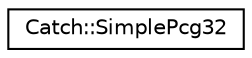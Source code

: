 digraph "Graphical Class Hierarchy"
{
  edge [fontname="Helvetica",fontsize="10",labelfontname="Helvetica",labelfontsize="10"];
  node [fontname="Helvetica",fontsize="10",shape=record];
  rankdir="LR";
  Node0 [label="Catch::SimplePcg32",height=0.2,width=0.4,color="black", fillcolor="white", style="filled",URL="$classCatch_1_1SimplePcg32.html"];
}
